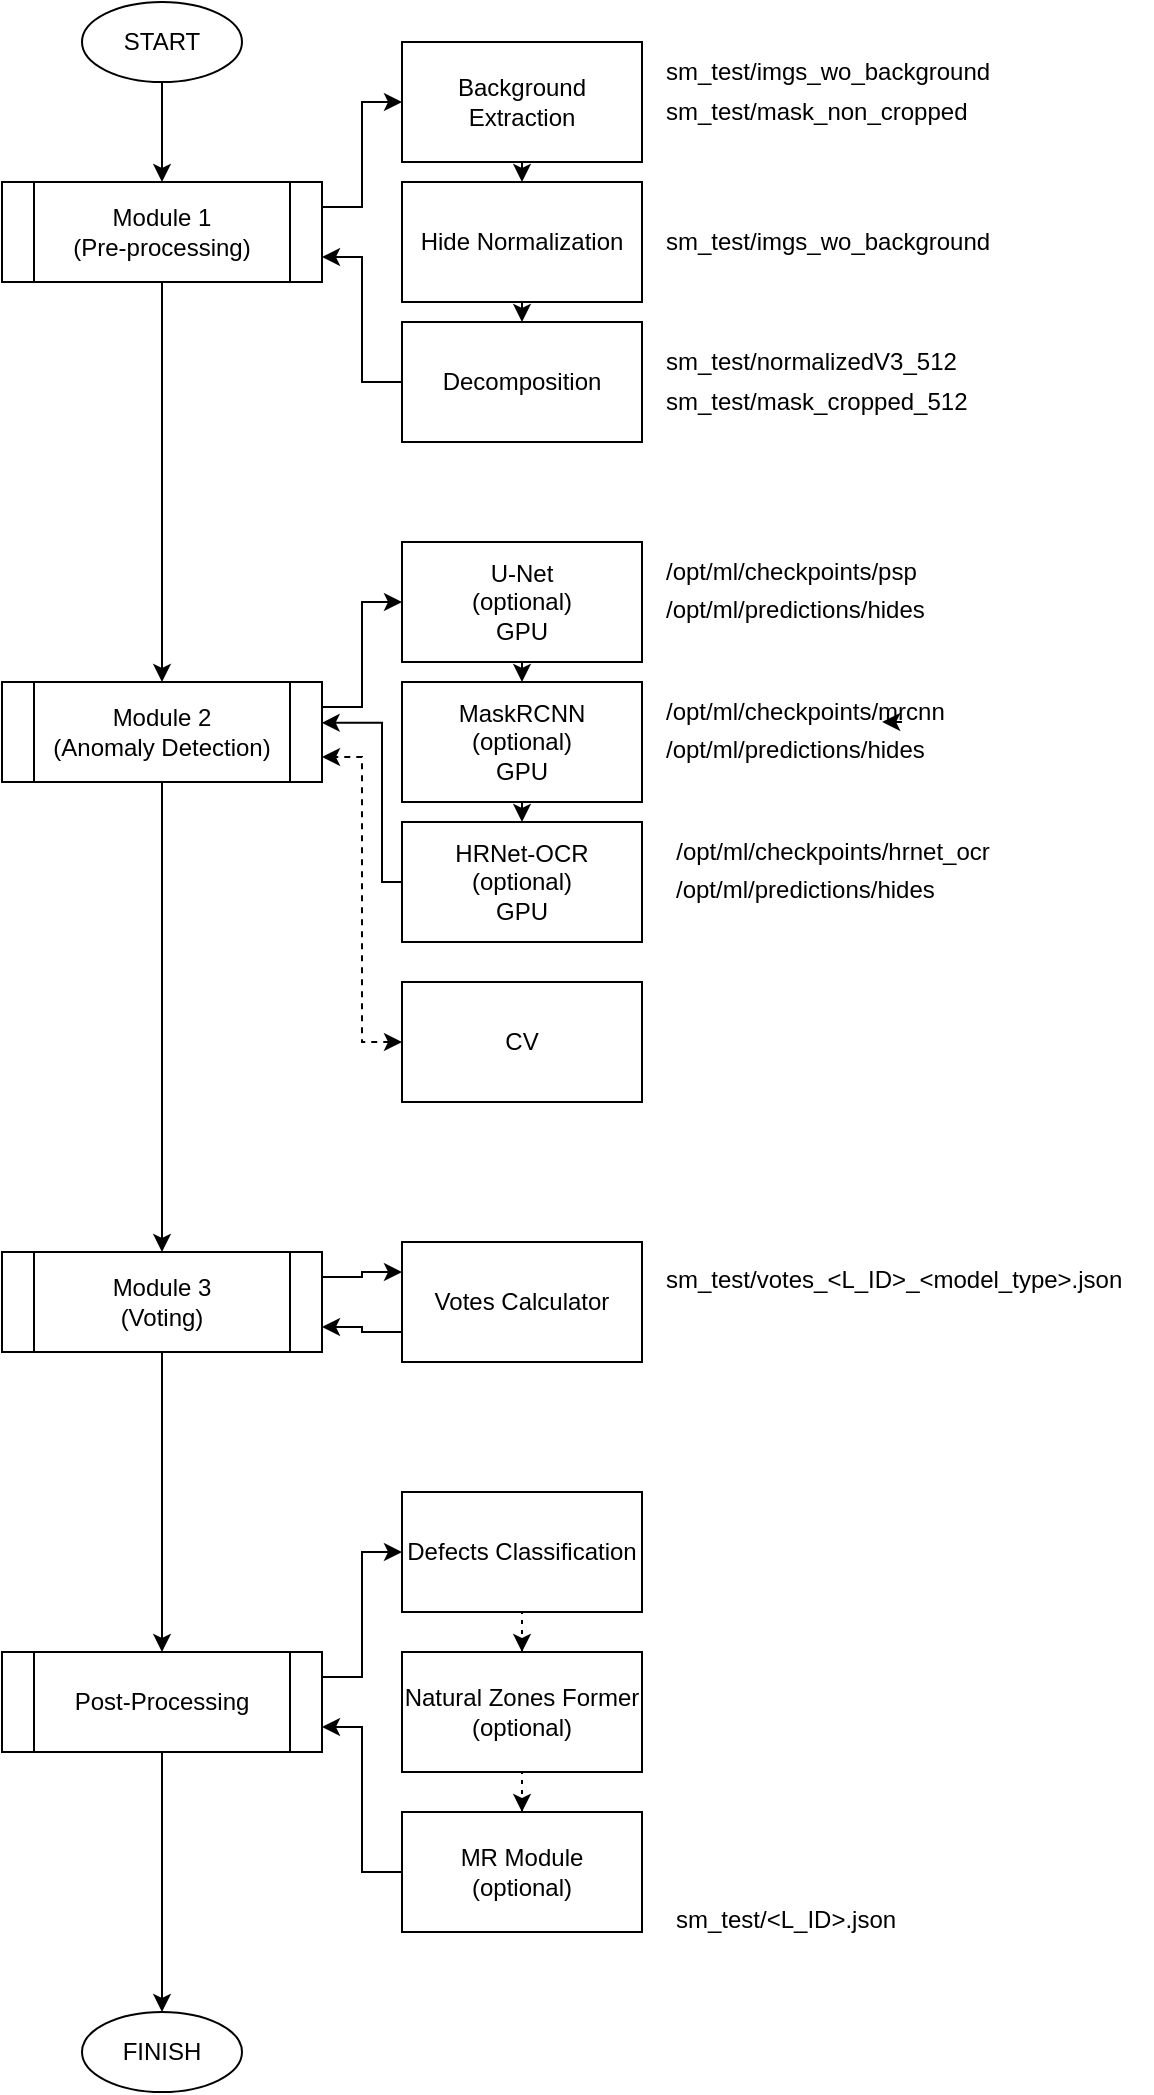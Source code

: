 <mxfile version="21.3.2" type="github">
  <diagram id="-7LVy4mKygN9nHRtwqhl" name="Page-1">
    <mxGraphModel dx="1353" dy="786" grid="1" gridSize="10" guides="1" tooltips="1" connect="1" arrows="1" fold="1" page="1" pageScale="1" pageWidth="827" pageHeight="1169" math="0" shadow="0">
      <root>
        <mxCell id="0" />
        <mxCell id="1" parent="0" />
        <mxCell id="0WyTZ84uX_8WJwjYoFbz-19" style="edgeStyle=orthogonalEdgeStyle;rounded=0;orthogonalLoop=1;jettySize=auto;html=1;exitX=1;exitY=0.25;exitDx=0;exitDy=0;entryX=0;entryY=0.5;entryDx=0;entryDy=0;" parent="1" source="0WyTZ84uX_8WJwjYoFbz-1" target="0WyTZ84uX_8WJwjYoFbz-2" edge="1">
          <mxGeometry relative="1" as="geometry" />
        </mxCell>
        <mxCell id="0WyTZ84uX_8WJwjYoFbz-21" style="edgeStyle=orthogonalEdgeStyle;rounded=0;orthogonalLoop=1;jettySize=auto;html=1;exitX=0.5;exitY=1;exitDx=0;exitDy=0;entryX=0.5;entryY=0;entryDx=0;entryDy=0;" parent="1" source="0WyTZ84uX_8WJwjYoFbz-1" target="0WyTZ84uX_8WJwjYoFbz-5" edge="1">
          <mxGeometry relative="1" as="geometry" />
        </mxCell>
        <mxCell id="0WyTZ84uX_8WJwjYoFbz-1" value="Module 1&lt;br&gt;(Pre-processing)" style="shape=process;whiteSpace=wrap;html=1;backgroundOutline=1;" parent="1" vertex="1">
          <mxGeometry x="120" y="100" width="160" height="50" as="geometry" />
        </mxCell>
        <mxCell id="0WyTZ84uX_8WJwjYoFbz-15" style="edgeStyle=orthogonalEdgeStyle;rounded=0;orthogonalLoop=1;jettySize=auto;html=1;exitX=0.5;exitY=1;exitDx=0;exitDy=0;entryX=0.5;entryY=0;entryDx=0;entryDy=0;" parent="1" source="0WyTZ84uX_8WJwjYoFbz-2" target="0WyTZ84uX_8WJwjYoFbz-3" edge="1">
          <mxGeometry relative="1" as="geometry" />
        </mxCell>
        <mxCell id="0WyTZ84uX_8WJwjYoFbz-2" value="Background Extraction" style="rounded=0;whiteSpace=wrap;html=1;" parent="1" vertex="1">
          <mxGeometry x="320" y="30" width="120" height="60" as="geometry" />
        </mxCell>
        <mxCell id="0WyTZ84uX_8WJwjYoFbz-16" style="edgeStyle=orthogonalEdgeStyle;rounded=0;orthogonalLoop=1;jettySize=auto;html=1;exitX=0.5;exitY=1;exitDx=0;exitDy=0;entryX=0.5;entryY=0;entryDx=0;entryDy=0;" parent="1" source="0WyTZ84uX_8WJwjYoFbz-3" target="0WyTZ84uX_8WJwjYoFbz-4" edge="1">
          <mxGeometry relative="1" as="geometry" />
        </mxCell>
        <mxCell id="0WyTZ84uX_8WJwjYoFbz-3" value="Hide Normalization" style="rounded=0;whiteSpace=wrap;html=1;" parent="1" vertex="1">
          <mxGeometry x="320" y="100" width="120" height="60" as="geometry" />
        </mxCell>
        <mxCell id="0WyTZ84uX_8WJwjYoFbz-20" style="edgeStyle=orthogonalEdgeStyle;rounded=0;orthogonalLoop=1;jettySize=auto;html=1;exitX=0;exitY=0.5;exitDx=0;exitDy=0;entryX=1;entryY=0.75;entryDx=0;entryDy=0;" parent="1" source="0WyTZ84uX_8WJwjYoFbz-4" target="0WyTZ84uX_8WJwjYoFbz-1" edge="1">
          <mxGeometry relative="1" as="geometry" />
        </mxCell>
        <mxCell id="0WyTZ84uX_8WJwjYoFbz-4" value="Decomposition" style="rounded=0;whiteSpace=wrap;html=1;" parent="1" vertex="1">
          <mxGeometry x="320" y="170" width="120" height="60" as="geometry" />
        </mxCell>
        <mxCell id="0WyTZ84uX_8WJwjYoFbz-22" style="edgeStyle=orthogonalEdgeStyle;rounded=0;orthogonalLoop=1;jettySize=auto;html=1;exitX=1;exitY=0.25;exitDx=0;exitDy=0;entryX=0;entryY=0.5;entryDx=0;entryDy=0;" parent="1" source="0WyTZ84uX_8WJwjYoFbz-5" target="0WyTZ84uX_8WJwjYoFbz-8" edge="1">
          <mxGeometry relative="1" as="geometry" />
        </mxCell>
        <mxCell id="0WyTZ84uX_8WJwjYoFbz-26" style="edgeStyle=orthogonalEdgeStyle;rounded=0;orthogonalLoop=1;jettySize=auto;html=1;exitX=0.5;exitY=1;exitDx=0;exitDy=0;entryX=0.5;entryY=0;entryDx=0;entryDy=0;" parent="1" source="0WyTZ84uX_8WJwjYoFbz-5" target="0WyTZ84uX_8WJwjYoFbz-6" edge="1">
          <mxGeometry relative="1" as="geometry" />
        </mxCell>
        <mxCell id="0WyTZ84uX_8WJwjYoFbz-5" value="Module 2&lt;br&gt;(Anomaly Detection)" style="shape=process;whiteSpace=wrap;html=1;backgroundOutline=1;" parent="1" vertex="1">
          <mxGeometry x="120" y="350" width="160" height="50" as="geometry" />
        </mxCell>
        <mxCell id="0WyTZ84uX_8WJwjYoFbz-24" style="edgeStyle=orthogonalEdgeStyle;rounded=0;orthogonalLoop=1;jettySize=auto;html=1;exitX=1;exitY=0.25;exitDx=0;exitDy=0;entryX=0;entryY=0.25;entryDx=0;entryDy=0;" parent="1" source="0WyTZ84uX_8WJwjYoFbz-6" target="0WyTZ84uX_8WJwjYoFbz-11" edge="1">
          <mxGeometry relative="1" as="geometry" />
        </mxCell>
        <mxCell id="0WyTZ84uX_8WJwjYoFbz-28" style="edgeStyle=orthogonalEdgeStyle;rounded=0;orthogonalLoop=1;jettySize=auto;html=1;exitX=0.5;exitY=1;exitDx=0;exitDy=0;" parent="1" source="0WyTZ84uX_8WJwjYoFbz-6" target="0WyTZ84uX_8WJwjYoFbz-7" edge="1">
          <mxGeometry relative="1" as="geometry" />
        </mxCell>
        <mxCell id="0WyTZ84uX_8WJwjYoFbz-6" value="Module 3&lt;br&gt;(Voting)" style="shape=process;whiteSpace=wrap;html=1;backgroundOutline=1;" parent="1" vertex="1">
          <mxGeometry x="120" y="635" width="160" height="50" as="geometry" />
        </mxCell>
        <mxCell id="0WyTZ84uX_8WJwjYoFbz-31" style="edgeStyle=orthogonalEdgeStyle;rounded=0;orthogonalLoop=1;jettySize=auto;html=1;exitX=1;exitY=0.25;exitDx=0;exitDy=0;entryX=0;entryY=0.5;entryDx=0;entryDy=0;" parent="1" source="0WyTZ84uX_8WJwjYoFbz-7" target="0WyTZ84uX_8WJwjYoFbz-12" edge="1">
          <mxGeometry relative="1" as="geometry" />
        </mxCell>
        <mxCell id="0WyTZ84uX_8WJwjYoFbz-37" style="edgeStyle=orthogonalEdgeStyle;rounded=0;orthogonalLoop=1;jettySize=auto;html=1;exitX=0.5;exitY=1;exitDx=0;exitDy=0;entryX=0.5;entryY=0;entryDx=0;entryDy=0;" parent="1" source="0WyTZ84uX_8WJwjYoFbz-7" target="0WyTZ84uX_8WJwjYoFbz-36" edge="1">
          <mxGeometry relative="1" as="geometry" />
        </mxCell>
        <mxCell id="0WyTZ84uX_8WJwjYoFbz-7" value="Post-Processing" style="shape=process;whiteSpace=wrap;html=1;backgroundOutline=1;" parent="1" vertex="1">
          <mxGeometry x="120" y="835" width="160" height="50" as="geometry" />
        </mxCell>
        <mxCell id="0WyTZ84uX_8WJwjYoFbz-17" style="edgeStyle=orthogonalEdgeStyle;rounded=0;orthogonalLoop=1;jettySize=auto;html=1;exitX=0.5;exitY=1;exitDx=0;exitDy=0;entryX=0.5;entryY=0;entryDx=0;entryDy=0;" parent="1" source="0WyTZ84uX_8WJwjYoFbz-8" target="0WyTZ84uX_8WJwjYoFbz-9" edge="1">
          <mxGeometry relative="1" as="geometry" />
        </mxCell>
        <mxCell id="0WyTZ84uX_8WJwjYoFbz-8" value="U-Net&lt;br&gt;(optional)&lt;br&gt;GPU" style="rounded=0;whiteSpace=wrap;html=1;" parent="1" vertex="1">
          <mxGeometry x="320" y="280" width="120" height="60" as="geometry" />
        </mxCell>
        <mxCell id="0WyTZ84uX_8WJwjYoFbz-18" style="edgeStyle=orthogonalEdgeStyle;rounded=0;orthogonalLoop=1;jettySize=auto;html=1;exitX=0.5;exitY=1;exitDx=0;exitDy=0;entryX=0.5;entryY=0;entryDx=0;entryDy=0;" parent="1" source="0WyTZ84uX_8WJwjYoFbz-9" target="0WyTZ84uX_8WJwjYoFbz-10" edge="1">
          <mxGeometry relative="1" as="geometry" />
        </mxCell>
        <mxCell id="0WyTZ84uX_8WJwjYoFbz-9" value="MaskRCNN&lt;br&gt;(optional)&lt;br&gt;GPU" style="rounded=0;whiteSpace=wrap;html=1;" parent="1" vertex="1">
          <mxGeometry x="320" y="350" width="120" height="60" as="geometry" />
        </mxCell>
        <mxCell id="0WyTZ84uX_8WJwjYoFbz-23" style="edgeStyle=orthogonalEdgeStyle;rounded=0;orthogonalLoop=1;jettySize=auto;html=1;exitX=0;exitY=0.5;exitDx=0;exitDy=0;entryX=0.999;entryY=0.408;entryDx=0;entryDy=0;entryPerimeter=0;" parent="1" source="0WyTZ84uX_8WJwjYoFbz-10" target="0WyTZ84uX_8WJwjYoFbz-5" edge="1">
          <mxGeometry relative="1" as="geometry">
            <Array as="points">
              <mxPoint x="310" y="450" />
              <mxPoint x="310" y="370" />
            </Array>
          </mxGeometry>
        </mxCell>
        <mxCell id="0WyTZ84uX_8WJwjYoFbz-10" value="HRNet-OCR&lt;br&gt;(optional)&lt;br&gt;GPU" style="rounded=0;whiteSpace=wrap;html=1;" parent="1" vertex="1">
          <mxGeometry x="320" y="420" width="120" height="60" as="geometry" />
        </mxCell>
        <mxCell id="0WyTZ84uX_8WJwjYoFbz-25" style="edgeStyle=orthogonalEdgeStyle;rounded=0;orthogonalLoop=1;jettySize=auto;html=1;exitX=0;exitY=0.75;exitDx=0;exitDy=0;entryX=1;entryY=0.75;entryDx=0;entryDy=0;" parent="1" source="0WyTZ84uX_8WJwjYoFbz-11" target="0WyTZ84uX_8WJwjYoFbz-6" edge="1">
          <mxGeometry relative="1" as="geometry" />
        </mxCell>
        <mxCell id="0WyTZ84uX_8WJwjYoFbz-11" value="Votes Calculator" style="rounded=0;whiteSpace=wrap;html=1;" parent="1" vertex="1">
          <mxGeometry x="320" y="630" width="120" height="60" as="geometry" />
        </mxCell>
        <mxCell id="0WyTZ84uX_8WJwjYoFbz-29" style="edgeStyle=orthogonalEdgeStyle;rounded=0;orthogonalLoop=1;jettySize=auto;html=1;exitX=0.5;exitY=1;exitDx=0;exitDy=0;dashed=1;dashPattern=1 4;" parent="1" source="0WyTZ84uX_8WJwjYoFbz-12" target="0WyTZ84uX_8WJwjYoFbz-13" edge="1">
          <mxGeometry relative="1" as="geometry" />
        </mxCell>
        <mxCell id="0WyTZ84uX_8WJwjYoFbz-12" value="Defects Classification" style="rounded=0;whiteSpace=wrap;html=1;" parent="1" vertex="1">
          <mxGeometry x="320" y="755" width="120" height="60" as="geometry" />
        </mxCell>
        <mxCell id="0WyTZ84uX_8WJwjYoFbz-30" style="edgeStyle=orthogonalEdgeStyle;rounded=0;orthogonalLoop=1;jettySize=auto;html=1;exitX=0.5;exitY=1;exitDx=0;exitDy=0;dashed=1;dashPattern=1 4;" parent="1" source="0WyTZ84uX_8WJwjYoFbz-13" target="0WyTZ84uX_8WJwjYoFbz-14" edge="1">
          <mxGeometry relative="1" as="geometry" />
        </mxCell>
        <mxCell id="0WyTZ84uX_8WJwjYoFbz-13" value="Natural Zones Former&lt;br&gt;(optional)" style="rounded=0;whiteSpace=wrap;html=1;" parent="1" vertex="1">
          <mxGeometry x="320" y="835" width="120" height="60" as="geometry" />
        </mxCell>
        <mxCell id="0WyTZ84uX_8WJwjYoFbz-32" style="edgeStyle=orthogonalEdgeStyle;rounded=0;orthogonalLoop=1;jettySize=auto;html=1;exitX=0;exitY=0.5;exitDx=0;exitDy=0;entryX=1;entryY=0.75;entryDx=0;entryDy=0;" parent="1" source="0WyTZ84uX_8WJwjYoFbz-14" target="0WyTZ84uX_8WJwjYoFbz-7" edge="1">
          <mxGeometry relative="1" as="geometry" />
        </mxCell>
        <mxCell id="0WyTZ84uX_8WJwjYoFbz-14" value="MR Module&lt;br&gt;(optional)" style="rounded=0;whiteSpace=wrap;html=1;" parent="1" vertex="1">
          <mxGeometry x="320" y="915" width="120" height="60" as="geometry" />
        </mxCell>
        <mxCell id="0WyTZ84uX_8WJwjYoFbz-35" style="edgeStyle=orthogonalEdgeStyle;rounded=0;orthogonalLoop=1;jettySize=auto;html=1;exitX=0.5;exitY=1;exitDx=0;exitDy=0;entryX=0.5;entryY=0;entryDx=0;entryDy=0;" parent="1" source="0WyTZ84uX_8WJwjYoFbz-34" target="0WyTZ84uX_8WJwjYoFbz-1" edge="1">
          <mxGeometry relative="1" as="geometry" />
        </mxCell>
        <mxCell id="0WyTZ84uX_8WJwjYoFbz-34" value="START" style="ellipse;whiteSpace=wrap;html=1;" parent="1" vertex="1">
          <mxGeometry x="160" y="10" width="80" height="40" as="geometry" />
        </mxCell>
        <mxCell id="0WyTZ84uX_8WJwjYoFbz-36" value="FINISH" style="ellipse;whiteSpace=wrap;html=1;" parent="1" vertex="1">
          <mxGeometry x="160" y="1015" width="80" height="40" as="geometry" />
        </mxCell>
        <mxCell id="0WyTZ84uX_8WJwjYoFbz-38" value="sm_test/imgs_wo_background" style="text;html=1;align=left;verticalAlign=middle;resizable=0;points=[];autosize=1;strokeColor=none;fillColor=none;" parent="1" vertex="1">
          <mxGeometry x="450" y="30" width="190" height="30" as="geometry" />
        </mxCell>
        <mxCell id="0WyTZ84uX_8WJwjYoFbz-39" value="sm_test/mask_non_cropped" style="text;html=1;align=left;verticalAlign=middle;resizable=0;points=[];autosize=1;strokeColor=none;fillColor=none;" parent="1" vertex="1">
          <mxGeometry x="450" y="50" width="170" height="30" as="geometry" />
        </mxCell>
        <mxCell id="0WyTZ84uX_8WJwjYoFbz-40" value="sm_test/imgs_wo_background" style="text;html=1;align=left;verticalAlign=middle;resizable=0;points=[];autosize=1;strokeColor=none;fillColor=none;" parent="1" vertex="1">
          <mxGeometry x="450" y="115" width="190" height="30" as="geometry" />
        </mxCell>
        <mxCell id="0WyTZ84uX_8WJwjYoFbz-41" value="sm_test/mask_cropped_512" style="text;html=1;align=left;verticalAlign=middle;resizable=0;points=[];autosize=1;strokeColor=none;fillColor=none;" parent="1" vertex="1">
          <mxGeometry x="450" y="195" width="170" height="30" as="geometry" />
        </mxCell>
        <mxCell id="0WyTZ84uX_8WJwjYoFbz-42" value="sm_test/normalizedV3_512" style="text;html=1;align=left;verticalAlign=middle;resizable=0;points=[];autosize=1;strokeColor=none;fillColor=none;" parent="1" vertex="1">
          <mxGeometry x="450" y="175" width="170" height="30" as="geometry" />
        </mxCell>
        <mxCell id="0WyTZ84uX_8WJwjYoFbz-43" value="/opt/ml/checkpoints/hrnet_ocr" style="text;html=1;align=center;verticalAlign=middle;resizable=0;points=[];autosize=1;strokeColor=none;fillColor=none;" parent="1" vertex="1">
          <mxGeometry x="445" y="420" width="180" height="30" as="geometry" />
        </mxCell>
        <mxCell id="0WyTZ84uX_8WJwjYoFbz-44" value="/opt/ml/predictions/hides" style="text;whiteSpace=wrap;html=1;" parent="1" vertex="1">
          <mxGeometry x="455" y="440" width="160" height="40" as="geometry" />
        </mxCell>
        <mxCell id="0WyTZ84uX_8WJwjYoFbz-45" value="/opt/ml/checkpoints/psp" style="text;html=1;align=left;verticalAlign=middle;resizable=0;points=[];autosize=1;strokeColor=none;fillColor=none;" parent="1" vertex="1">
          <mxGeometry x="450" y="280" width="150" height="30" as="geometry" />
        </mxCell>
        <mxCell id="0WyTZ84uX_8WJwjYoFbz-46" value="/opt/ml/predictions/hides" style="text;whiteSpace=wrap;html=1;" parent="1" vertex="1">
          <mxGeometry x="450" y="300" width="160" height="40" as="geometry" />
        </mxCell>
        <mxCell id="0WyTZ84uX_8WJwjYoFbz-47" value="/opt/ml/checkpoints/mrcnn" style="text;html=1;align=left;verticalAlign=middle;resizable=0;points=[];autosize=1;strokeColor=none;fillColor=none;" parent="1" vertex="1">
          <mxGeometry x="450" y="350" width="160" height="30" as="geometry" />
        </mxCell>
        <mxCell id="0WyTZ84uX_8WJwjYoFbz-48" value="/opt/ml/predictions/hides" style="text;whiteSpace=wrap;html=1;" parent="1" vertex="1">
          <mxGeometry x="450" y="370" width="160" height="40" as="geometry" />
        </mxCell>
        <mxCell id="0WyTZ84uX_8WJwjYoFbz-49" style="edgeStyle=orthogonalEdgeStyle;rounded=0;orthogonalLoop=1;jettySize=auto;html=1;exitX=0.75;exitY=0;exitDx=0;exitDy=0;entryX=0.688;entryY=0;entryDx=0;entryDy=0;entryPerimeter=0;" parent="1" source="0WyTZ84uX_8WJwjYoFbz-48" target="0WyTZ84uX_8WJwjYoFbz-48" edge="1">
          <mxGeometry relative="1" as="geometry" />
        </mxCell>
        <mxCell id="0WyTZ84uX_8WJwjYoFbz-50" value="sm_test/votes_&amp;lt;L_ID&amp;gt;_&amp;lt;model_type&amp;gt;.json" style="text;whiteSpace=wrap;html=1;" parent="1" vertex="1">
          <mxGeometry x="450" y="635" width="240" height="30" as="geometry" />
        </mxCell>
        <mxCell id="0WyTZ84uX_8WJwjYoFbz-51" value="sm_test/&amp;lt;L_ID&amp;gt;.json" style="text;whiteSpace=wrap;html=1;" parent="1" vertex="1">
          <mxGeometry x="455" y="955" width="240" height="30" as="geometry" />
        </mxCell>
        <mxCell id="tQxgWubzFSV1c3uUG9aM-3" style="edgeStyle=orthogonalEdgeStyle;rounded=0;orthogonalLoop=1;jettySize=auto;html=1;exitX=0;exitY=0.5;exitDx=0;exitDy=0;entryX=1;entryY=0.75;entryDx=0;entryDy=0;dashed=1;startArrow=classic;startFill=1;" edge="1" parent="1" source="tQxgWubzFSV1c3uUG9aM-1" target="0WyTZ84uX_8WJwjYoFbz-5">
          <mxGeometry relative="1" as="geometry" />
        </mxCell>
        <mxCell id="tQxgWubzFSV1c3uUG9aM-1" value="CV" style="rounded=0;whiteSpace=wrap;html=1;" vertex="1" parent="1">
          <mxGeometry x="320" y="500" width="120" height="60" as="geometry" />
        </mxCell>
      </root>
    </mxGraphModel>
  </diagram>
</mxfile>
